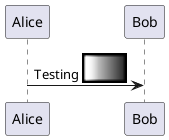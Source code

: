 @startuml
sprite $foo1 {
  FFFFFFFFFFFFFFF
  F0123456789ABCF
  F0123456789ABCF
  F0123456789ABCF
  F0123456789ABCF
  F0123456789ABCF
  F0123456789ABCF
  F0123456789ABCF
  F0123456789ABCF
  FFFFFFFFFFFFFFF
}
Alice -> Bob : Testing <$foo1{scale=3}>
@enduml

